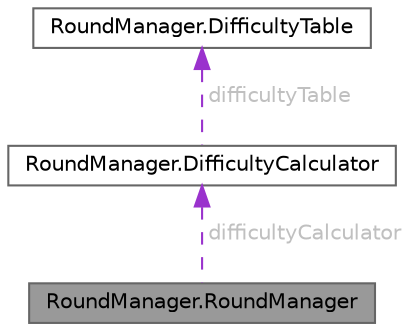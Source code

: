 digraph "RoundManager.RoundManager"
{
 // LATEX_PDF_SIZE
  bgcolor="transparent";
  edge [fontname=Helvetica,fontsize=10,labelfontname=Helvetica,labelfontsize=10];
  node [fontname=Helvetica,fontsize=10,shape=box,height=0.2,width=0.4];
  Node1 [id="Node000001",label="RoundManager.RoundManager",height=0.2,width=0.4,color="gray40", fillcolor="grey60", style="filled", fontcolor="black",tooltip="The Round Manager for Processing/tracking round data across the rounds of a level...."];
  Node2 -> Node1 [id="edge1_Node000001_Node000002",dir="back",color="darkorchid3",style="dashed",tooltip=" ",label=" difficultyCalculator",fontcolor="grey" ];
  Node2 [id="Node000002",label="RoundManager.DifficultyCalculator",height=0.2,width=0.4,color="gray40", fillcolor="white", style="filled",URL="$class_round_manager_1_1_difficulty_calculator.html",tooltip="The Base class for a difficulty calculator. Cannot construct directly, instead use the DifficultyCalc..."];
  Node3 -> Node2 [id="edge2_Node000002_Node000003",dir="back",color="darkorchid3",style="dashed",tooltip=" ",label=" difficultyTable",fontcolor="grey" ];
  Node3 [id="Node000003",label="RoundManager.DifficultyTable",height=0.2,width=0.4,color="gray40", fillcolor="white", style="filled",URL="$class_round_manager_1_1_difficulty_table.html",tooltip="A Resource defining the difficult table."];
}
